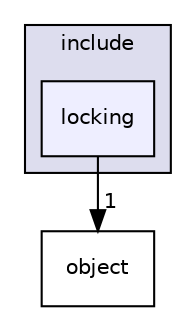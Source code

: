 digraph "include/locking" {
  bgcolor=transparent;
  compound=true
  node [ fontsize="10", fontname="Helvetica"];
  edge [ labelfontsize="10", labelfontname="Helvetica"];
  subgraph clusterdir_d44c64559bbebec7f509842c48db8b23 {
    graph [ bgcolor="#ddddee", pencolor="black", label="include" fontname="Helvetica", fontsize="10", URL="dir_d44c64559bbebec7f509842c48db8b23.html"]
  dir_a04a0d4e811270b309fa577482a10ab0 [shape=box, label="locking", style="filled", fillcolor="#eeeeff", pencolor="black", URL="dir_a04a0d4e811270b309fa577482a10ab0.html"];
  }
  dir_23d5af2e228901f93ce64754cbbfed9f [shape=box label="object" URL="dir_23d5af2e228901f93ce64754cbbfed9f.html"];
  dir_a04a0d4e811270b309fa577482a10ab0->dir_23d5af2e228901f93ce64754cbbfed9f [headlabel="1", labeldistance=1.5 headhref="dir_000004_000003.html"];
}
